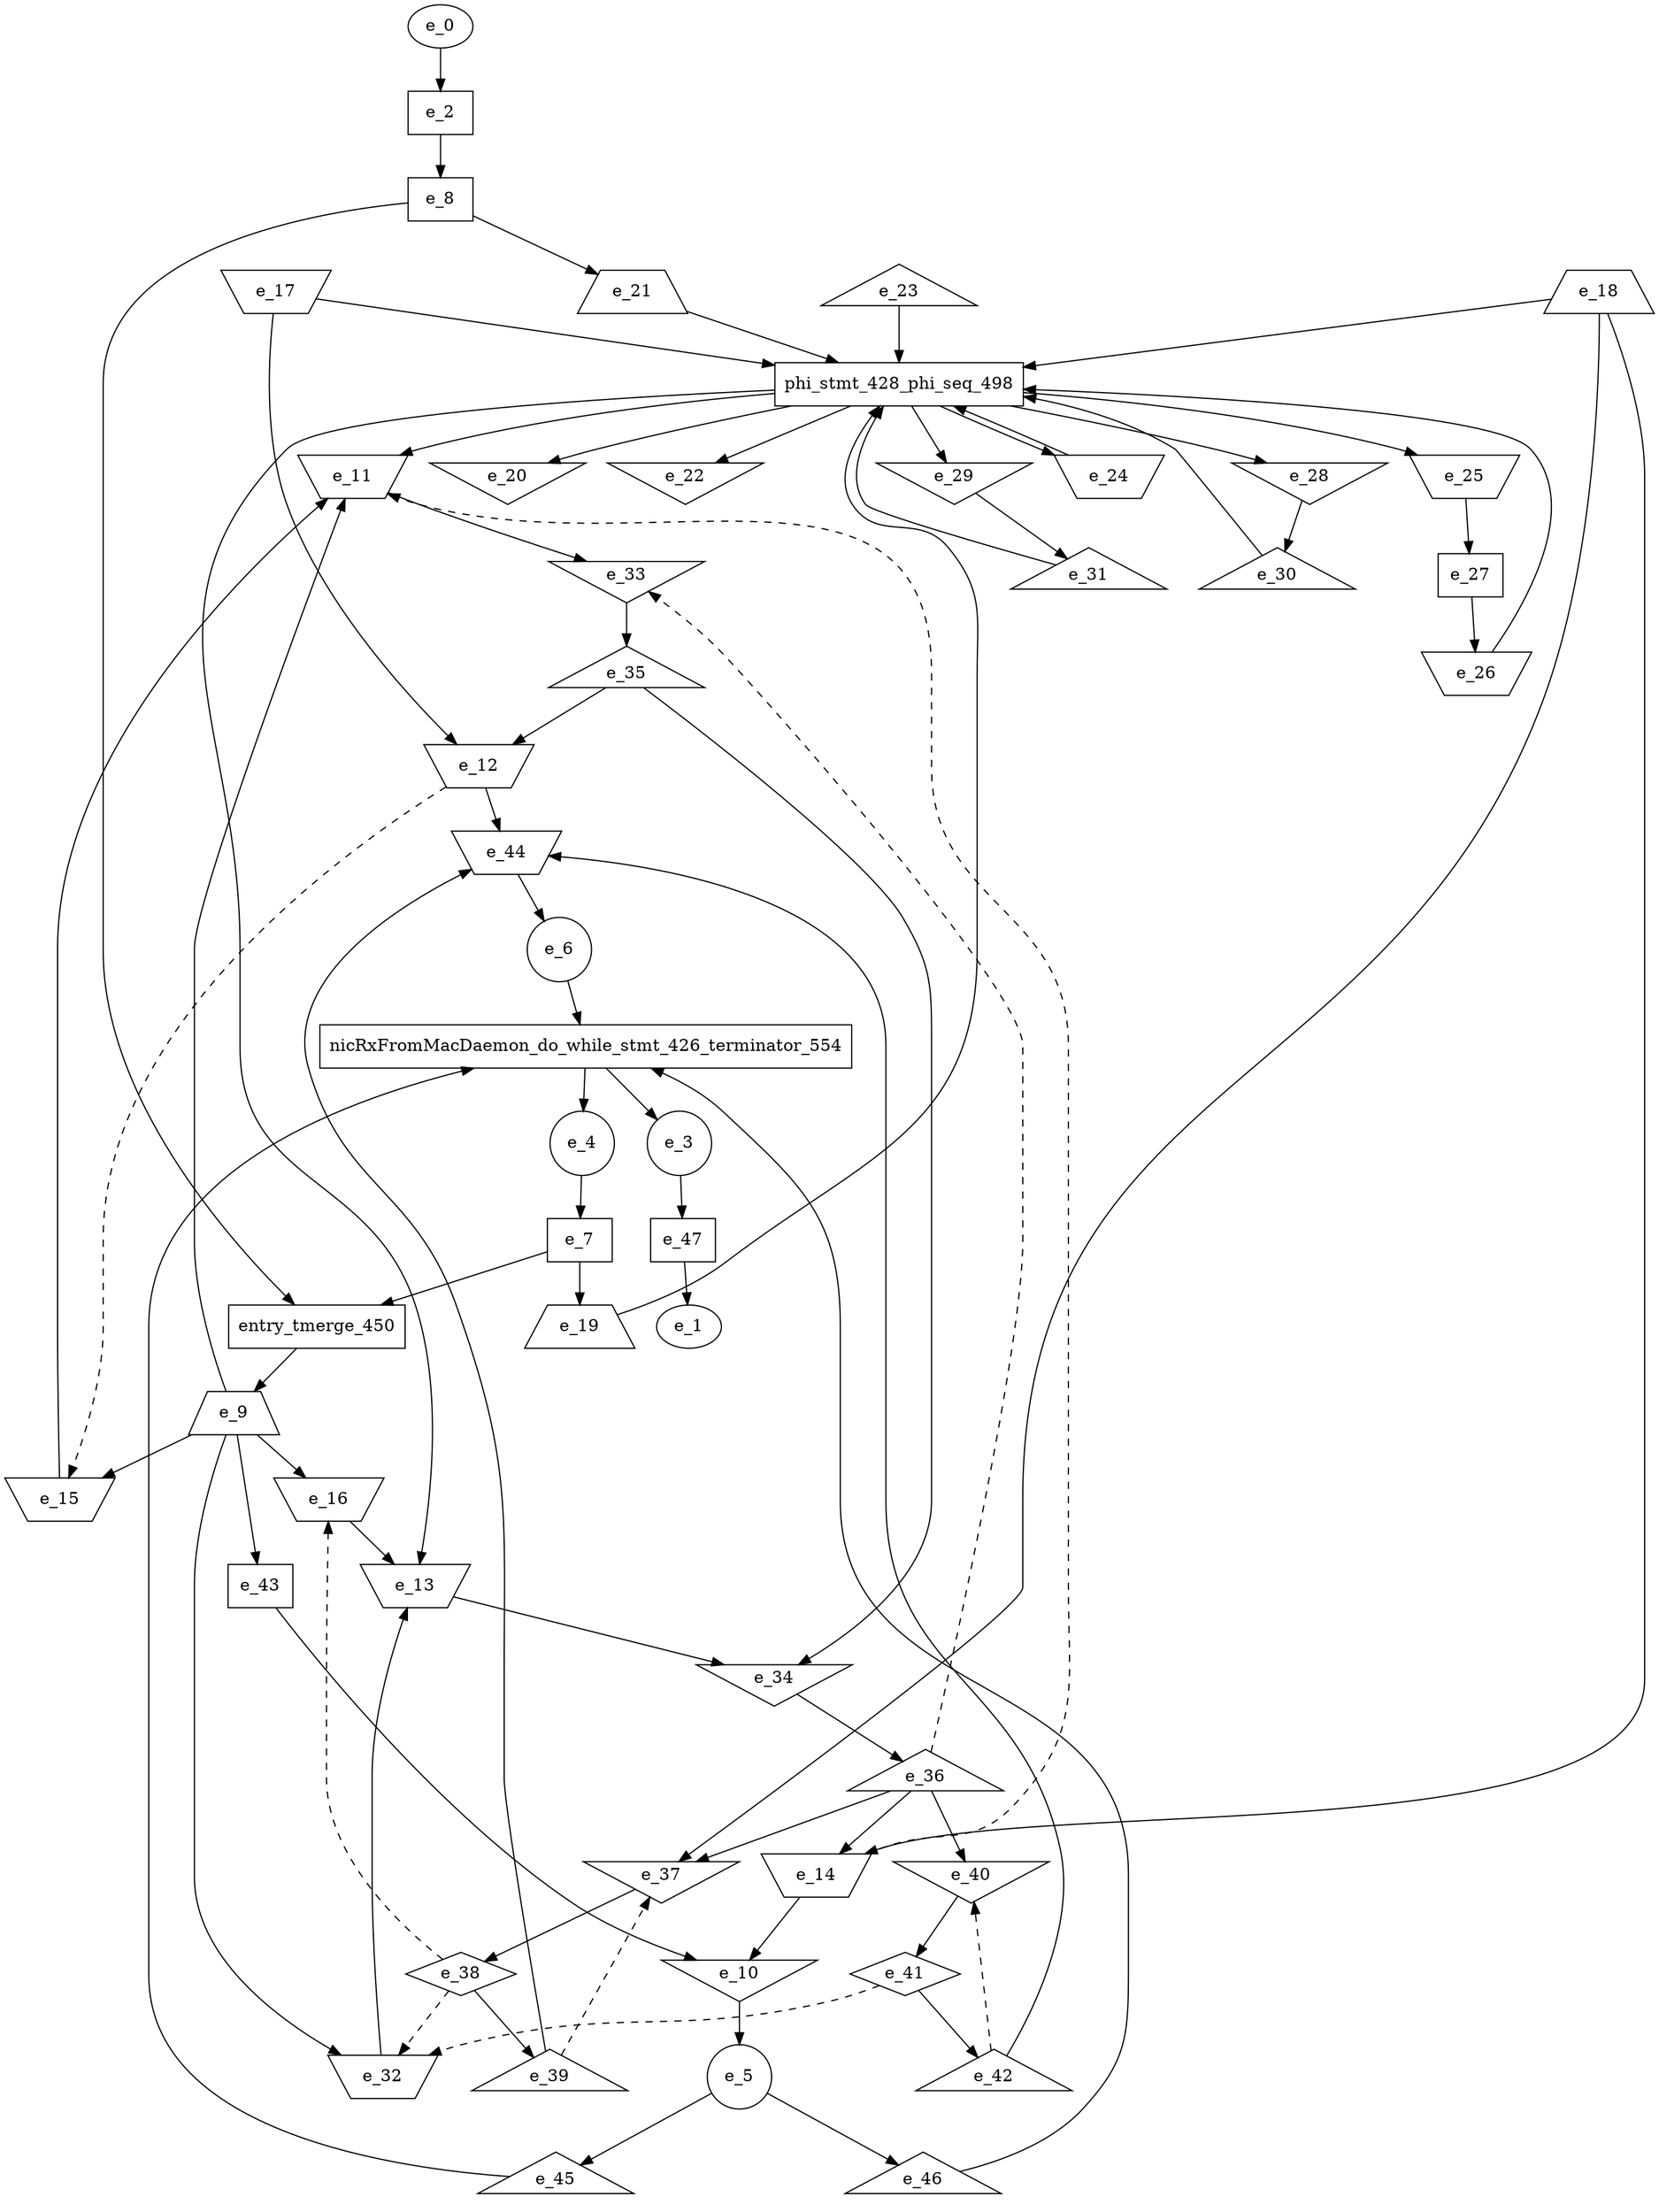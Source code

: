 digraph control_path {
  e_0: entry_node : n ;
  e_1: exit_node : s ;
  e_2 [shape = dot];
  e_3 [shape = circle];
  e_4 [shape = circle];
  e_5 [shape = circle];
  e_6 [shape = circle];
  e_7 [shape = dot];
  e_8 [shape = dot];
  e_9 [shape = trapezium];
  e_10 [shape = invtriangle];
  e_11 [shape = invtrapezium];
  e_12 [shape = invtrapezium];
  e_13 [shape = invtrapezium];
  e_14 [shape = invtrapezium];
  e_15 [shape = invtrapezium];
  e_16 [shape = invtrapezium];
  e_17 [shape = invtrapezium];
  e_18 [shape = trapezium];
  e_19 [shape = trapezium];
  e_20 [shape = invtriangle];
  e_21 [shape = trapezium];
  e_22 [shape = invtriangle];
  e_23 [shape = triangle];
  e_24 [shape = invtrapezium];
  e_25 [shape = invtrapezium];
  e_26 [shape = invtrapezium];
  e_27 [shape = dot];
  e_28 [shape = invtriangle];
  e_29 [shape = invtriangle];
  e_30 [shape = triangle];
  e_31 [shape = triangle];
  e_32 [shape = invtrapezium];
  e_33 [shape = invtriangle];
  e_34 [shape = invtriangle];
  e_35 [shape = triangle];
  e_36 [shape = triangle];
  e_37 [shape = invtriangle];
  e_38 [shape = diamond];
  e_39 [shape = triangle];
  e_40 [shape = invtriangle];
  e_41 [shape = diamond];
  e_42 [shape = triangle];
  e_43 [shape = dot];
  e_44 [shape = invtrapezium];
  e_45 [shape = triangle];
  e_46 [shape = triangle];
  e_47 [shape = dot];
  e_47 -> e_1;
  e_0 -> e_2;
  e_10 -> e_5;
  e_44 -> e_6;
  e_4 -> e_7;
  e_2 -> e_8;
  e_14 -> e_10;
  e_43 -> e_10;
  e_15 -> e_11;
  e_9 -> e_11;
  e_14 -> e_11[style = dashed];
  e_17 -> e_12;
  e_35 -> e_12;
  e_16 -> e_13;
  e_32 -> e_13;
  e_18 -> e_14;
  e_36 -> e_14;
  e_9 -> e_15;
  e_12 -> e_15[style = dashed];
  e_9 -> e_16;
  e_38 -> e_16[style = dashed];
  e_7 -> e_19;
  e_8 -> e_21;
  e_27 -> e_26;
  e_25 -> e_27;
  e_28 -> e_30;
  e_29 -> e_31;
  e_9 -> e_32;
  e_38 -> e_32[style = dashed];
  e_41 -> e_32[style = dashed];
  e_11 -> e_33;
  e_36 -> e_33[style = dashed];
  e_35 -> e_34;
  e_13 -> e_34;
  e_33 -> e_35;
  e_34 -> e_36;
  e_18 -> e_37;
  e_36 -> e_37;
  e_39 -> e_37[style = dashed];
  e_37 -> e_38;
  e_38 -> e_39;
  e_36 -> e_40;
  e_42 -> e_40[style = dashed];
  e_40 -> e_41;
  e_41 -> e_42;
  e_9 -> e_43;
  e_39 -> e_44;
  e_42 -> e_44;
  e_12 -> e_44;
  e_5 -> e_45;
  e_5 -> e_46;
  e_3 -> e_47;
  nicRxFromMacDaemon_do_while_stmt_426_terminator_554 [shape=rectangle];
e_6 -> nicRxFromMacDaemon_do_while_stmt_426_terminator_554;
e_46 -> nicRxFromMacDaemon_do_while_stmt_426_terminator_554;
e_45 -> nicRxFromMacDaemon_do_while_stmt_426_terminator_554;
nicRxFromMacDaemon_do_while_stmt_426_terminator_554 -> e_4;
nicRxFromMacDaemon_do_while_stmt_426_terminator_554 -> e_3;
  phi_stmt_428_phi_seq_498 [shape=rectangle];
e_21 -> phi_stmt_428_phi_seq_498;
phi_stmt_428_phi_seq_498 -> e_24;
phi_stmt_428_phi_seq_498 -> e_25;
phi_stmt_428_phi_seq_498 -> e_22;
e_24 -> phi_stmt_428_phi_seq_498;
e_26 -> phi_stmt_428_phi_seq_498;
e_19 -> phi_stmt_428_phi_seq_498;
phi_stmt_428_phi_seq_498 -> e_28;
phi_stmt_428_phi_seq_498 -> e_29;
phi_stmt_428_phi_seq_498 -> e_20;
e_30 -> phi_stmt_428_phi_seq_498;
e_31 -> phi_stmt_428_phi_seq_498;
e_17 -> phi_stmt_428_phi_seq_498;
e_18 -> phi_stmt_428_phi_seq_498;
phi_stmt_428_phi_seq_498 -> e_11;
phi_stmt_428_phi_seq_498 -> e_13;
e_23 -> phi_stmt_428_phi_seq_498;
entry_tmerge_450 [shape = rectangle]; 
e_7 -> entry_tmerge_450;
e_8 -> entry_tmerge_450;
entry_tmerge_450 -> e_9;
}
